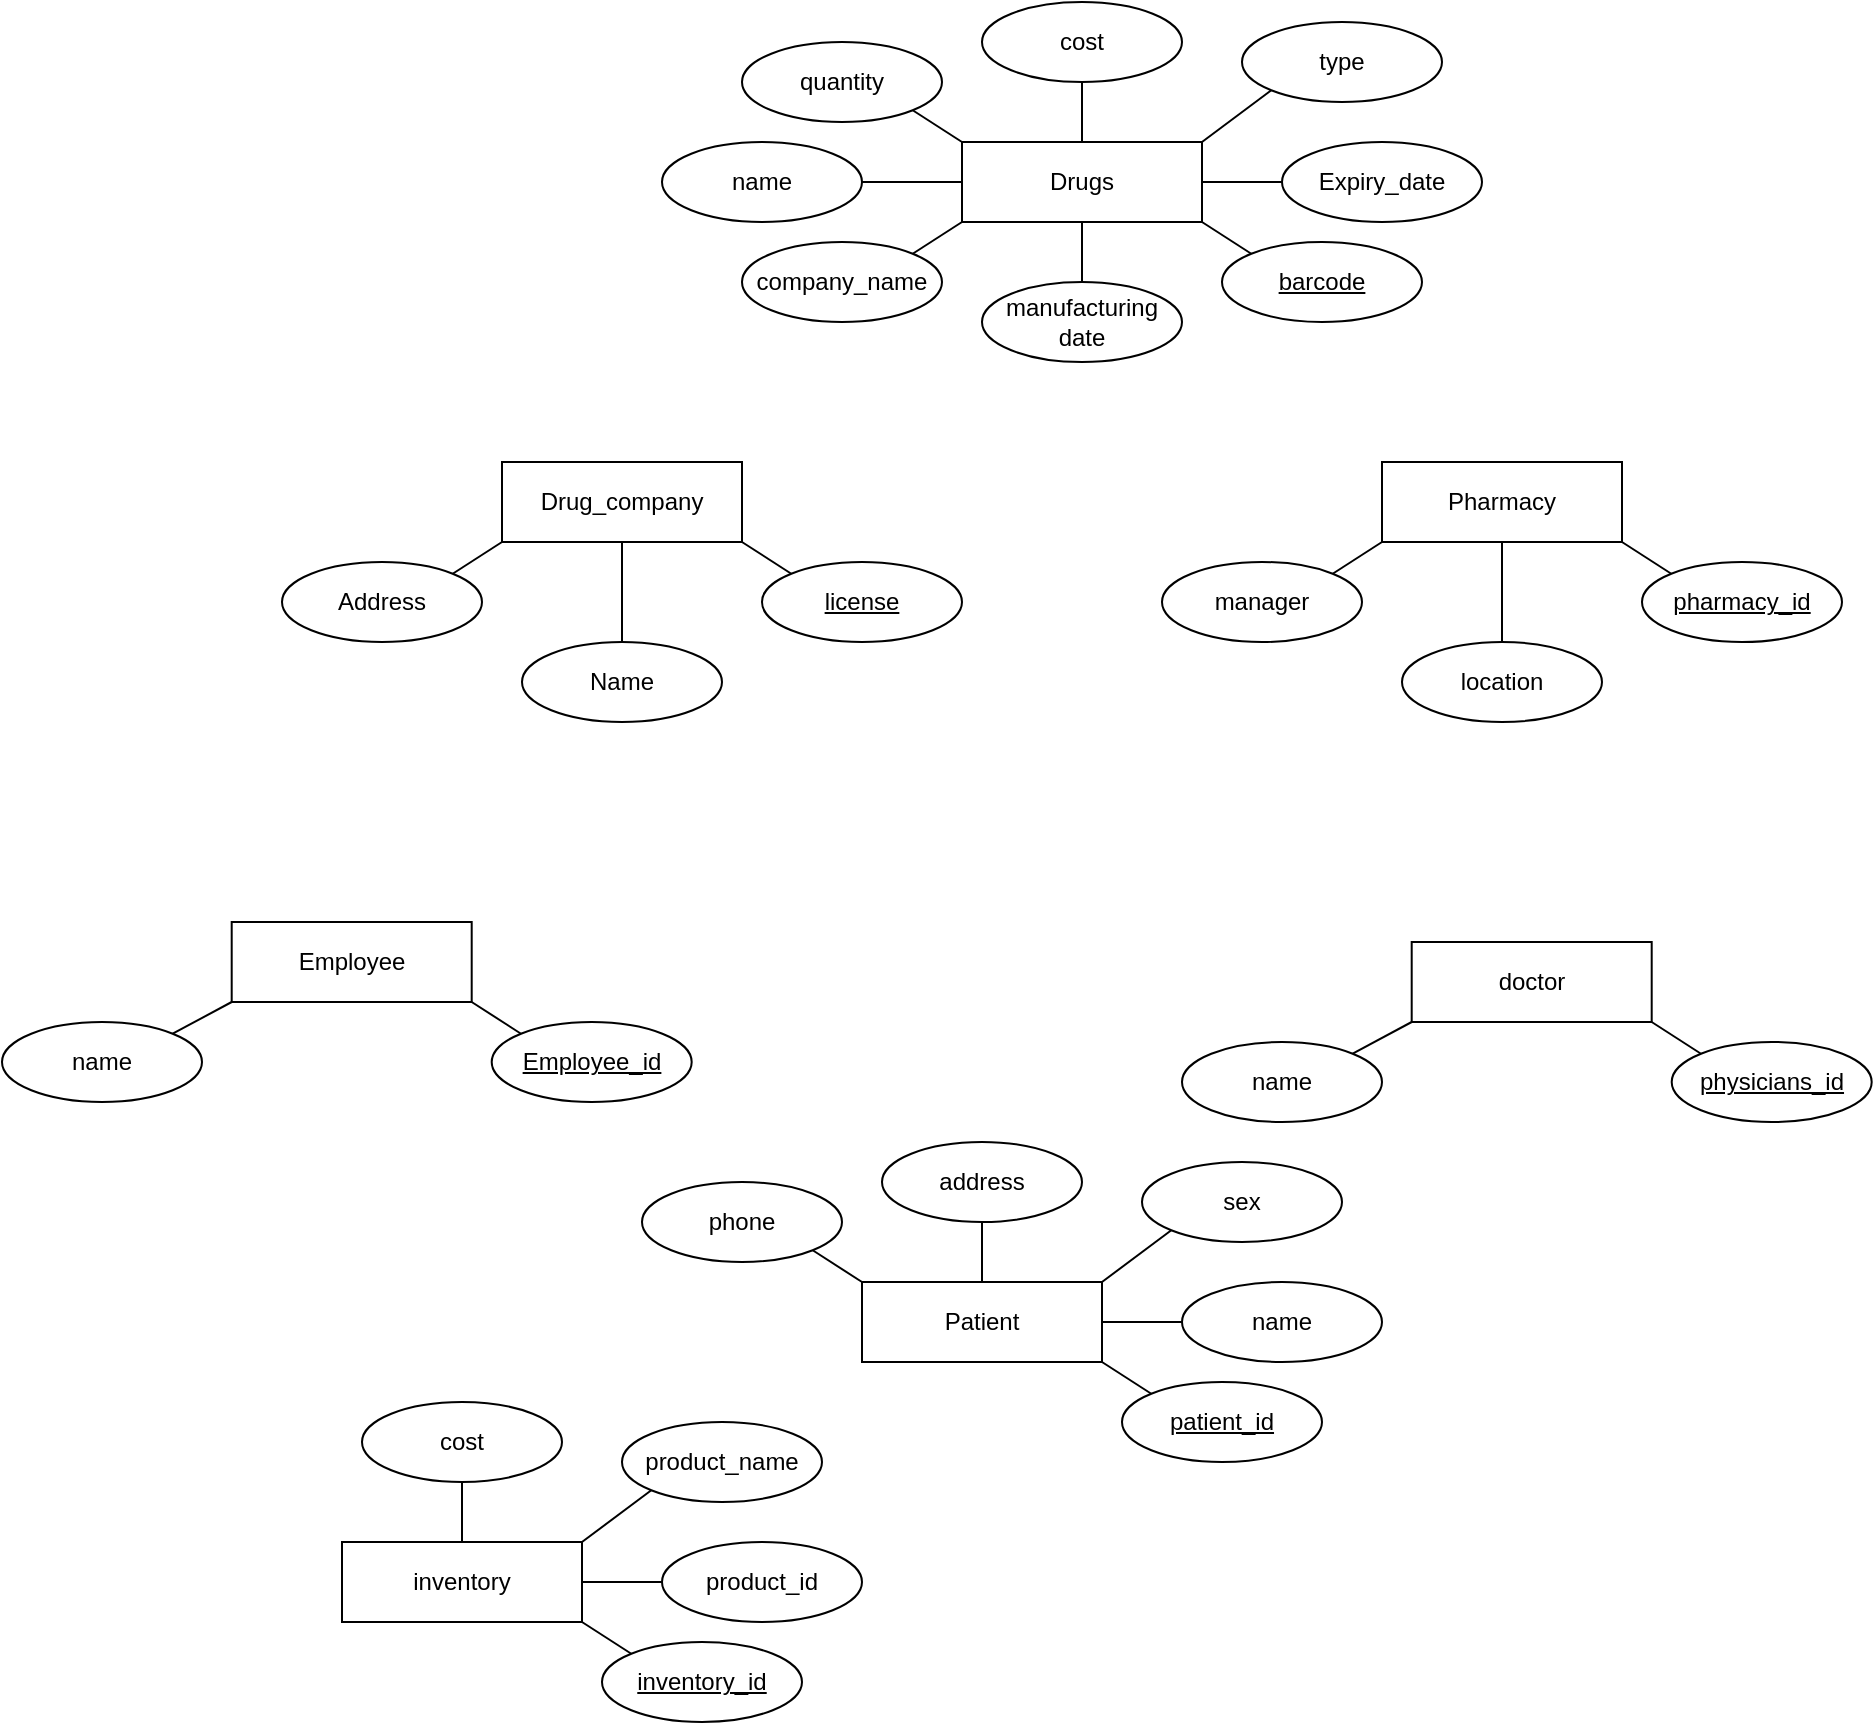 <mxfile version="20.0.4" type="github"><diagram id="y7GlTmMnbB9JQRcYjEcg" name="Page-1"><mxGraphModel dx="2035" dy="646" grid="1" gridSize="10" guides="1" tooltips="1" connect="1" arrows="1" fold="1" page="1" pageScale="1" pageWidth="827" pageHeight="1169" math="0" shadow="0"><root><mxCell id="0"/><mxCell id="1" parent="0"/><mxCell id="3_LcVwxJ69yIePVjlG7_-1" value="Drug_company" style="whiteSpace=wrap;html=1;align=center;" vertex="1" parent="1"><mxGeometry x="120" y="240" width="120" height="40" as="geometry"/></mxCell><mxCell id="3_LcVwxJ69yIePVjlG7_-2" value="Name" style="ellipse;whiteSpace=wrap;html=1;align=center;" vertex="1" parent="1"><mxGeometry x="130" y="330" width="100" height="40" as="geometry"/></mxCell><mxCell id="3_LcVwxJ69yIePVjlG7_-4" value="Address" style="ellipse;whiteSpace=wrap;html=1;align=center;" vertex="1" parent="1"><mxGeometry x="10" y="290" width="100" height="40" as="geometry"/></mxCell><mxCell id="3_LcVwxJ69yIePVjlG7_-5" value="license" style="ellipse;whiteSpace=wrap;html=1;align=center;fontStyle=4;" vertex="1" parent="1"><mxGeometry x="250" y="290" width="100" height="40" as="geometry"/></mxCell><mxCell id="3_LcVwxJ69yIePVjlG7_-7" value="" style="endArrow=none;html=1;rounded=0;strokeColor=default;entryX=0.5;entryY=0;entryDx=0;entryDy=0;exitX=0.5;exitY=1;exitDx=0;exitDy=0;" edge="1" parent="1" source="3_LcVwxJ69yIePVjlG7_-1" target="3_LcVwxJ69yIePVjlG7_-2"><mxGeometry relative="1" as="geometry"><mxPoint x="150" y="280" as="sourcePoint"/><mxPoint x="310" y="280" as="targetPoint"/></mxGeometry></mxCell><mxCell id="3_LcVwxJ69yIePVjlG7_-8" value="" style="endArrow=none;html=1;rounded=0;strokeColor=default;entryX=0;entryY=0;entryDx=0;entryDy=0;exitX=1;exitY=1;exitDx=0;exitDy=0;" edge="1" parent="1" source="3_LcVwxJ69yIePVjlG7_-1" target="3_LcVwxJ69yIePVjlG7_-5"><mxGeometry relative="1" as="geometry"><mxPoint x="160" y="290" as="sourcePoint"/><mxPoint x="160" y="340" as="targetPoint"/></mxGeometry></mxCell><mxCell id="3_LcVwxJ69yIePVjlG7_-9" value="" style="endArrow=none;html=1;rounded=0;strokeColor=default;entryX=1;entryY=0;entryDx=0;entryDy=0;exitX=0;exitY=1;exitDx=0;exitDy=0;" edge="1" parent="1" source="3_LcVwxJ69yIePVjlG7_-1" target="3_LcVwxJ69yIePVjlG7_-4"><mxGeometry relative="1" as="geometry"><mxPoint x="170" y="300" as="sourcePoint"/><mxPoint x="170" y="350" as="targetPoint"/></mxGeometry></mxCell><mxCell id="3_LcVwxJ69yIePVjlG7_-10" value="Pharmacy" style="whiteSpace=wrap;html=1;align=center;" vertex="1" parent="1"><mxGeometry x="560" y="240" width="120" height="40" as="geometry"/></mxCell><mxCell id="3_LcVwxJ69yIePVjlG7_-11" value="location" style="ellipse;whiteSpace=wrap;html=1;align=center;" vertex="1" parent="1"><mxGeometry x="570" y="330" width="100" height="40" as="geometry"/></mxCell><mxCell id="3_LcVwxJ69yIePVjlG7_-12" value="manager" style="ellipse;whiteSpace=wrap;html=1;align=center;" vertex="1" parent="1"><mxGeometry x="450" y="290" width="100" height="40" as="geometry"/></mxCell><mxCell id="3_LcVwxJ69yIePVjlG7_-13" value="pharmacy_id" style="ellipse;whiteSpace=wrap;html=1;align=center;fontStyle=4;" vertex="1" parent="1"><mxGeometry x="690" y="290" width="100" height="40" as="geometry"/></mxCell><mxCell id="3_LcVwxJ69yIePVjlG7_-14" value="" style="endArrow=none;html=1;rounded=0;strokeColor=default;entryX=0.5;entryY=0;entryDx=0;entryDy=0;exitX=0.5;exitY=1;exitDx=0;exitDy=0;" edge="1" parent="1" source="3_LcVwxJ69yIePVjlG7_-10" target="3_LcVwxJ69yIePVjlG7_-11"><mxGeometry relative="1" as="geometry"><mxPoint x="590" y="280" as="sourcePoint"/><mxPoint x="750" y="280" as="targetPoint"/></mxGeometry></mxCell><mxCell id="3_LcVwxJ69yIePVjlG7_-15" value="" style="endArrow=none;html=1;rounded=0;strokeColor=default;entryX=0;entryY=0;entryDx=0;entryDy=0;exitX=1;exitY=1;exitDx=0;exitDy=0;" edge="1" parent="1" source="3_LcVwxJ69yIePVjlG7_-10" target="3_LcVwxJ69yIePVjlG7_-13"><mxGeometry relative="1" as="geometry"><mxPoint x="600" y="290" as="sourcePoint"/><mxPoint x="600" y="340" as="targetPoint"/></mxGeometry></mxCell><mxCell id="3_LcVwxJ69yIePVjlG7_-16" value="" style="endArrow=none;html=1;rounded=0;strokeColor=default;entryX=1;entryY=0;entryDx=0;entryDy=0;exitX=0;exitY=1;exitDx=0;exitDy=0;" edge="1" parent="1" source="3_LcVwxJ69yIePVjlG7_-10" target="3_LcVwxJ69yIePVjlG7_-12"><mxGeometry relative="1" as="geometry"><mxPoint x="610" y="300" as="sourcePoint"/><mxPoint x="610" y="350" as="targetPoint"/></mxGeometry></mxCell><mxCell id="3_LcVwxJ69yIePVjlG7_-18" value="Drugs" style="whiteSpace=wrap;html=1;align=center;" vertex="1" parent="1"><mxGeometry x="350" y="80" width="120" height="40" as="geometry"/></mxCell><mxCell id="3_LcVwxJ69yIePVjlG7_-19" value="manufacturing&lt;br&gt;date" style="ellipse;whiteSpace=wrap;html=1;align=center;" vertex="1" parent="1"><mxGeometry x="360" y="150" width="100" height="40" as="geometry"/></mxCell><mxCell id="3_LcVwxJ69yIePVjlG7_-20" value="company_name" style="ellipse;whiteSpace=wrap;html=1;align=center;" vertex="1" parent="1"><mxGeometry x="240" y="130" width="100" height="40" as="geometry"/></mxCell><mxCell id="3_LcVwxJ69yIePVjlG7_-21" value="barcode" style="ellipse;whiteSpace=wrap;html=1;align=center;fontStyle=4;" vertex="1" parent="1"><mxGeometry x="480" y="130" width="100" height="40" as="geometry"/></mxCell><mxCell id="3_LcVwxJ69yIePVjlG7_-22" value="" style="endArrow=none;html=1;rounded=0;strokeColor=default;entryX=0.5;entryY=0;entryDx=0;entryDy=0;exitX=0.5;exitY=1;exitDx=0;exitDy=0;" edge="1" parent="1" source="3_LcVwxJ69yIePVjlG7_-18" target="3_LcVwxJ69yIePVjlG7_-19"><mxGeometry relative="1" as="geometry"><mxPoint x="380" y="120" as="sourcePoint"/><mxPoint x="540" y="120" as="targetPoint"/></mxGeometry></mxCell><mxCell id="3_LcVwxJ69yIePVjlG7_-23" value="" style="endArrow=none;html=1;rounded=0;strokeColor=default;entryX=0;entryY=0;entryDx=0;entryDy=0;exitX=1;exitY=1;exitDx=0;exitDy=0;" edge="1" parent="1" source="3_LcVwxJ69yIePVjlG7_-18" target="3_LcVwxJ69yIePVjlG7_-21"><mxGeometry relative="1" as="geometry"><mxPoint x="390" y="130" as="sourcePoint"/><mxPoint x="390" y="180" as="targetPoint"/></mxGeometry></mxCell><mxCell id="3_LcVwxJ69yIePVjlG7_-24" value="" style="endArrow=none;html=1;rounded=0;strokeColor=default;entryX=1;entryY=0;entryDx=0;entryDy=0;exitX=0;exitY=1;exitDx=0;exitDy=0;" edge="1" parent="1" source="3_LcVwxJ69yIePVjlG7_-18" target="3_LcVwxJ69yIePVjlG7_-20"><mxGeometry relative="1" as="geometry"><mxPoint x="400" y="140" as="sourcePoint"/><mxPoint x="400" y="190" as="targetPoint"/></mxGeometry></mxCell><mxCell id="3_LcVwxJ69yIePVjlG7_-26" value="Expiry_date" style="ellipse;whiteSpace=wrap;html=1;align=center;" vertex="1" parent="1"><mxGeometry x="510" y="80" width="100" height="40" as="geometry"/></mxCell><mxCell id="3_LcVwxJ69yIePVjlG7_-28" value="name" style="ellipse;whiteSpace=wrap;html=1;align=center;" vertex="1" parent="1"><mxGeometry x="200" y="80" width="100" height="40" as="geometry"/></mxCell><mxCell id="3_LcVwxJ69yIePVjlG7_-29" value="cost" style="ellipse;whiteSpace=wrap;html=1;align=center;" vertex="1" parent="1"><mxGeometry x="360" y="10" width="100" height="40" as="geometry"/></mxCell><mxCell id="3_LcVwxJ69yIePVjlG7_-30" value="type" style="ellipse;whiteSpace=wrap;html=1;align=center;" vertex="1" parent="1"><mxGeometry x="490" y="20" width="100" height="40" as="geometry"/></mxCell><mxCell id="3_LcVwxJ69yIePVjlG7_-31" value="quantity" style="ellipse;whiteSpace=wrap;html=1;align=center;" vertex="1" parent="1"><mxGeometry x="240" y="30" width="100" height="40" as="geometry"/></mxCell><mxCell id="3_LcVwxJ69yIePVjlG7_-32" value="" style="endArrow=none;html=1;rounded=0;strokeColor=default;entryX=0;entryY=0;entryDx=0;entryDy=0;exitX=1;exitY=1;exitDx=0;exitDy=0;" edge="1" parent="1" source="3_LcVwxJ69yIePVjlG7_-31" target="3_LcVwxJ69yIePVjlG7_-18"><mxGeometry relative="1" as="geometry"><mxPoint x="350" y="30" as="sourcePoint"/><mxPoint x="470" y="10" as="targetPoint"/></mxGeometry></mxCell><mxCell id="3_LcVwxJ69yIePVjlG7_-33" value="" style="endArrow=none;html=1;rounded=0;strokeColor=default;exitX=1;exitY=0.5;exitDx=0;exitDy=0;entryX=0;entryY=0.5;entryDx=0;entryDy=0;" edge="1" parent="1" source="3_LcVwxJ69yIePVjlG7_-28" target="3_LcVwxJ69yIePVjlG7_-18"><mxGeometry relative="1" as="geometry"><mxPoint x="310" y="35" as="sourcePoint"/><mxPoint x="350" y="105" as="targetPoint"/></mxGeometry></mxCell><mxCell id="3_LcVwxJ69yIePVjlG7_-36" value="" style="endArrow=none;html=1;rounded=0;strokeColor=default;entryX=0.5;entryY=0;entryDx=0;entryDy=0;exitX=0.5;exitY=1;exitDx=0;exitDy=0;" edge="1" parent="1" source="3_LcVwxJ69yIePVjlG7_-29" target="3_LcVwxJ69yIePVjlG7_-18"><mxGeometry relative="1" as="geometry"><mxPoint x="420" y="130" as="sourcePoint"/><mxPoint x="420" y="180" as="targetPoint"/></mxGeometry></mxCell><mxCell id="3_LcVwxJ69yIePVjlG7_-37" value="" style="endArrow=none;html=1;rounded=0;strokeColor=default;entryX=1;entryY=0;entryDx=0;entryDy=0;exitX=0;exitY=1;exitDx=0;exitDy=0;" edge="1" parent="1" source="3_LcVwxJ69yIePVjlG7_-30" target="3_LcVwxJ69yIePVjlG7_-18"><mxGeometry relative="1" as="geometry"><mxPoint x="420" y="60" as="sourcePoint"/><mxPoint x="420" y="90" as="targetPoint"/></mxGeometry></mxCell><mxCell id="3_LcVwxJ69yIePVjlG7_-38" value="" style="endArrow=none;html=1;rounded=0;strokeColor=default;entryX=1;entryY=0.5;entryDx=0;entryDy=0;exitX=0;exitY=0.5;exitDx=0;exitDy=0;" edge="1" parent="1" source="3_LcVwxJ69yIePVjlG7_-26" target="3_LcVwxJ69yIePVjlG7_-18"><mxGeometry relative="1" as="geometry"><mxPoint x="430" y="70" as="sourcePoint"/><mxPoint x="430" y="100" as="targetPoint"/></mxGeometry></mxCell><mxCell id="3_LcVwxJ69yIePVjlG7_-39" value="Employee" style="whiteSpace=wrap;html=1;align=center;" vertex="1" parent="1"><mxGeometry x="-15.15" y="470" width="120" height="40" as="geometry"/></mxCell><mxCell id="3_LcVwxJ69yIePVjlG7_-40" value="name" style="ellipse;whiteSpace=wrap;html=1;align=center;" vertex="1" parent="1"><mxGeometry x="-130.0" y="520" width="100" height="40" as="geometry"/></mxCell><mxCell id="3_LcVwxJ69yIePVjlG7_-41" value="Employee_id" style="ellipse;whiteSpace=wrap;html=1;align=center;fontStyle=4;" vertex="1" parent="1"><mxGeometry x="114.85" y="520" width="100" height="40" as="geometry"/></mxCell><mxCell id="3_LcVwxJ69yIePVjlG7_-42" value="" style="endArrow=none;html=1;rounded=0;strokeColor=default;entryX=1;entryY=0;entryDx=0;entryDy=0;exitX=0;exitY=1;exitDx=0;exitDy=0;" edge="1" parent="1" source="3_LcVwxJ69yIePVjlG7_-39" target="3_LcVwxJ69yIePVjlG7_-40"><mxGeometry relative="1" as="geometry"><mxPoint x="14.85" y="510" as="sourcePoint"/><mxPoint x="174.85" y="510" as="targetPoint"/></mxGeometry></mxCell><mxCell id="3_LcVwxJ69yIePVjlG7_-43" value="" style="endArrow=none;html=1;rounded=0;strokeColor=default;entryX=0;entryY=0;entryDx=0;entryDy=0;exitX=1;exitY=1;exitDx=0;exitDy=0;" edge="1" parent="1" source="3_LcVwxJ69yIePVjlG7_-39" target="3_LcVwxJ69yIePVjlG7_-41"><mxGeometry relative="1" as="geometry"><mxPoint x="24.85" y="520" as="sourcePoint"/><mxPoint x="24.85" y="570" as="targetPoint"/></mxGeometry></mxCell><mxCell id="3_LcVwxJ69yIePVjlG7_-45" value="doctor" style="whiteSpace=wrap;html=1;align=center;" vertex="1" parent="1"><mxGeometry x="574.85" y="480" width="120" height="40" as="geometry"/></mxCell><mxCell id="3_LcVwxJ69yIePVjlG7_-46" value="name" style="ellipse;whiteSpace=wrap;html=1;align=center;" vertex="1" parent="1"><mxGeometry x="460" y="530" width="100" height="40" as="geometry"/></mxCell><mxCell id="3_LcVwxJ69yIePVjlG7_-47" value="physicians_id" style="ellipse;whiteSpace=wrap;html=1;align=center;fontStyle=4;" vertex="1" parent="1"><mxGeometry x="704.85" y="530" width="100" height="40" as="geometry"/></mxCell><mxCell id="3_LcVwxJ69yIePVjlG7_-48" value="" style="endArrow=none;html=1;rounded=0;strokeColor=default;entryX=1;entryY=0;entryDx=0;entryDy=0;exitX=0;exitY=1;exitDx=0;exitDy=0;" edge="1" parent="1" source="3_LcVwxJ69yIePVjlG7_-45" target="3_LcVwxJ69yIePVjlG7_-46"><mxGeometry relative="1" as="geometry"><mxPoint x="604.85" y="520" as="sourcePoint"/><mxPoint x="764.85" y="520" as="targetPoint"/></mxGeometry></mxCell><mxCell id="3_LcVwxJ69yIePVjlG7_-49" value="" style="endArrow=none;html=1;rounded=0;strokeColor=default;entryX=0;entryY=0;entryDx=0;entryDy=0;exitX=1;exitY=1;exitDx=0;exitDy=0;" edge="1" parent="1" source="3_LcVwxJ69yIePVjlG7_-45" target="3_LcVwxJ69yIePVjlG7_-47"><mxGeometry relative="1" as="geometry"><mxPoint x="614.85" y="530" as="sourcePoint"/><mxPoint x="614.85" y="580" as="targetPoint"/></mxGeometry></mxCell><mxCell id="3_LcVwxJ69yIePVjlG7_-50" value="Patient" style="whiteSpace=wrap;html=1;align=center;" vertex="1" parent="1"><mxGeometry x="300" y="650" width="120" height="40" as="geometry"/></mxCell><mxCell id="3_LcVwxJ69yIePVjlG7_-52" value="patient_id" style="ellipse;whiteSpace=wrap;html=1;align=center;fontStyle=4;" vertex="1" parent="1"><mxGeometry x="430" y="700" width="100" height="40" as="geometry"/></mxCell><mxCell id="3_LcVwxJ69yIePVjlG7_-54" value="" style="endArrow=none;html=1;rounded=0;strokeColor=default;entryX=0;entryY=0;entryDx=0;entryDy=0;exitX=1;exitY=1;exitDx=0;exitDy=0;" edge="1" parent="1" source="3_LcVwxJ69yIePVjlG7_-50" target="3_LcVwxJ69yIePVjlG7_-52"><mxGeometry relative="1" as="geometry"><mxPoint x="340" y="700" as="sourcePoint"/><mxPoint x="340" y="750" as="targetPoint"/></mxGeometry></mxCell><mxCell id="3_LcVwxJ69yIePVjlG7_-56" value="name" style="ellipse;whiteSpace=wrap;html=1;align=center;" vertex="1" parent="1"><mxGeometry x="460" y="650" width="100" height="40" as="geometry"/></mxCell><mxCell id="3_LcVwxJ69yIePVjlG7_-58" value="address" style="ellipse;whiteSpace=wrap;html=1;align=center;" vertex="1" parent="1"><mxGeometry x="310" y="580" width="100" height="40" as="geometry"/></mxCell><mxCell id="3_LcVwxJ69yIePVjlG7_-59" value="sex" style="ellipse;whiteSpace=wrap;html=1;align=center;" vertex="1" parent="1"><mxGeometry x="440" y="590" width="100" height="40" as="geometry"/></mxCell><mxCell id="3_LcVwxJ69yIePVjlG7_-60" value="phone" style="ellipse;whiteSpace=wrap;html=1;align=center;" vertex="1" parent="1"><mxGeometry x="190" y="600" width="100" height="40" as="geometry"/></mxCell><mxCell id="3_LcVwxJ69yIePVjlG7_-61" value="" style="endArrow=none;html=1;rounded=0;strokeColor=default;entryX=0;entryY=0;entryDx=0;entryDy=0;exitX=1;exitY=1;exitDx=0;exitDy=0;" edge="1" parent="1" source="3_LcVwxJ69yIePVjlG7_-60" target="3_LcVwxJ69yIePVjlG7_-50"><mxGeometry relative="1" as="geometry"><mxPoint x="300" y="600" as="sourcePoint"/><mxPoint x="420" y="580" as="targetPoint"/></mxGeometry></mxCell><mxCell id="3_LcVwxJ69yIePVjlG7_-63" value="" style="endArrow=none;html=1;rounded=0;strokeColor=default;entryX=0.5;entryY=0;entryDx=0;entryDy=0;exitX=0.5;exitY=1;exitDx=0;exitDy=0;" edge="1" parent="1" source="3_LcVwxJ69yIePVjlG7_-58" target="3_LcVwxJ69yIePVjlG7_-50"><mxGeometry relative="1" as="geometry"><mxPoint x="370" y="700" as="sourcePoint"/><mxPoint x="370" y="750" as="targetPoint"/></mxGeometry></mxCell><mxCell id="3_LcVwxJ69yIePVjlG7_-64" value="" style="endArrow=none;html=1;rounded=0;strokeColor=default;entryX=1;entryY=0;entryDx=0;entryDy=0;exitX=0;exitY=1;exitDx=0;exitDy=0;" edge="1" parent="1" source="3_LcVwxJ69yIePVjlG7_-59" target="3_LcVwxJ69yIePVjlG7_-50"><mxGeometry relative="1" as="geometry"><mxPoint x="370" y="630" as="sourcePoint"/><mxPoint x="370" y="660" as="targetPoint"/></mxGeometry></mxCell><mxCell id="3_LcVwxJ69yIePVjlG7_-65" value="" style="endArrow=none;html=1;rounded=0;strokeColor=default;entryX=1;entryY=0.5;entryDx=0;entryDy=0;exitX=0;exitY=0.5;exitDx=0;exitDy=0;" edge="1" parent="1" source="3_LcVwxJ69yIePVjlG7_-56" target="3_LcVwxJ69yIePVjlG7_-50"><mxGeometry relative="1" as="geometry"><mxPoint x="380" y="640" as="sourcePoint"/><mxPoint x="380" y="670" as="targetPoint"/></mxGeometry></mxCell><mxCell id="3_LcVwxJ69yIePVjlG7_-66" value="inventory" style="whiteSpace=wrap;html=1;align=center;" vertex="1" parent="1"><mxGeometry x="40" y="780" width="120" height="40" as="geometry"/></mxCell><mxCell id="3_LcVwxJ69yIePVjlG7_-67" value="inventory_id" style="ellipse;whiteSpace=wrap;html=1;align=center;fontStyle=4;" vertex="1" parent="1"><mxGeometry x="170" y="830" width="100" height="40" as="geometry"/></mxCell><mxCell id="3_LcVwxJ69yIePVjlG7_-68" value="" style="endArrow=none;html=1;rounded=0;strokeColor=default;entryX=0;entryY=0;entryDx=0;entryDy=0;exitX=1;exitY=1;exitDx=0;exitDy=0;" edge="1" parent="1" source="3_LcVwxJ69yIePVjlG7_-66" target="3_LcVwxJ69yIePVjlG7_-67"><mxGeometry relative="1" as="geometry"><mxPoint x="80" y="830" as="sourcePoint"/><mxPoint x="80" y="880" as="targetPoint"/></mxGeometry></mxCell><mxCell id="3_LcVwxJ69yIePVjlG7_-69" value="product_id" style="ellipse;whiteSpace=wrap;html=1;align=center;" vertex="1" parent="1"><mxGeometry x="200" y="780" width="100" height="40" as="geometry"/></mxCell><mxCell id="3_LcVwxJ69yIePVjlG7_-70" value="cost" style="ellipse;whiteSpace=wrap;html=1;align=center;" vertex="1" parent="1"><mxGeometry x="50" y="710" width="100" height="40" as="geometry"/></mxCell><mxCell id="3_LcVwxJ69yIePVjlG7_-71" value="product_name" style="ellipse;whiteSpace=wrap;html=1;align=center;" vertex="1" parent="1"><mxGeometry x="180" y="720" width="100" height="40" as="geometry"/></mxCell><mxCell id="3_LcVwxJ69yIePVjlG7_-74" value="" style="endArrow=none;html=1;rounded=0;strokeColor=default;entryX=0.5;entryY=0;entryDx=0;entryDy=0;exitX=0.5;exitY=1;exitDx=0;exitDy=0;" edge="1" parent="1" source="3_LcVwxJ69yIePVjlG7_-70" target="3_LcVwxJ69yIePVjlG7_-66"><mxGeometry relative="1" as="geometry"><mxPoint x="110" y="830" as="sourcePoint"/><mxPoint x="110" y="880" as="targetPoint"/></mxGeometry></mxCell><mxCell id="3_LcVwxJ69yIePVjlG7_-75" value="" style="endArrow=none;html=1;rounded=0;strokeColor=default;entryX=1;entryY=0;entryDx=0;entryDy=0;exitX=0;exitY=1;exitDx=0;exitDy=0;" edge="1" parent="1" source="3_LcVwxJ69yIePVjlG7_-71" target="3_LcVwxJ69yIePVjlG7_-66"><mxGeometry relative="1" as="geometry"><mxPoint x="110" y="760" as="sourcePoint"/><mxPoint x="110" y="790" as="targetPoint"/></mxGeometry></mxCell><mxCell id="3_LcVwxJ69yIePVjlG7_-76" value="" style="endArrow=none;html=1;rounded=0;strokeColor=default;entryX=1;entryY=0.5;entryDx=0;entryDy=0;exitX=0;exitY=0.5;exitDx=0;exitDy=0;" edge="1" parent="1" source="3_LcVwxJ69yIePVjlG7_-69" target="3_LcVwxJ69yIePVjlG7_-66"><mxGeometry relative="1" as="geometry"><mxPoint x="120" y="770" as="sourcePoint"/><mxPoint x="120" y="800" as="targetPoint"/></mxGeometry></mxCell></root></mxGraphModel></diagram></mxfile>